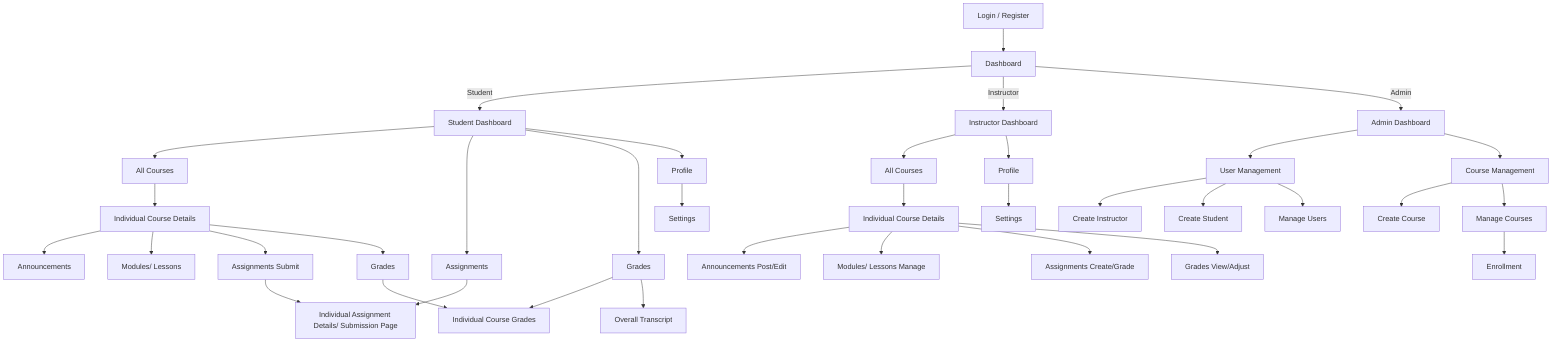 flowchart TD
    A["Login / Register"] --> B["Dashboard"]

    B -- Student --> S["Student Dashboard"]
    S --> C["All Courses"]
    S --> D["Assignments"]
    S --> F["Grades"]
    S --> H["Profile"]
    
    C --> C2["Individual Course Details"]
    C2 --> C2a["Announcements"]
    C2 --> C2b["Modules/ Lessons"]
    C2 --> C2c["Assignments Submit"]
    C2 --> C2f["Grades"]
    
    D --> D1["Individual Assignment Details/ Submission Page"]
    F --> F1["Individual Course Grades"]
    F --> F2["Overall Transcript"]
    H --> H2["Settings"]
    
    B -- Instructor --> I["Instructor Dashboard"]
    I --> IC["All Courses"]
    I --> IH["Profile"]
    
    IC --> IC2["Individual Course Details"]
    IC2 --> IC2a["Announcements Post/Edit"]
    IC2 --> IC2b["Modules/ Lessons Manage"]
    IC2 --> IC2c["Assignments Create/Grade"]
    IC2 --> IC2f["Grades View/Adjust"]
    
    IH --> IH2["Settings"]
    
    B -- Admin --> AD["Admin Dashboard"]
    AD --> AE["User Management"]
    AD --> AC["Course Management"]
    
    AE --> AE2["Create Instructor"]
    AE --> AE3["Create Student"]
    AE --> n2["Manage Users"]
    
    AC --> AC1["Create Course"]
    AC --> AC2["Manage Courses"]
    AC2 --> n3["Enrollment"]

    C2c --> D1
    C2f --> F1